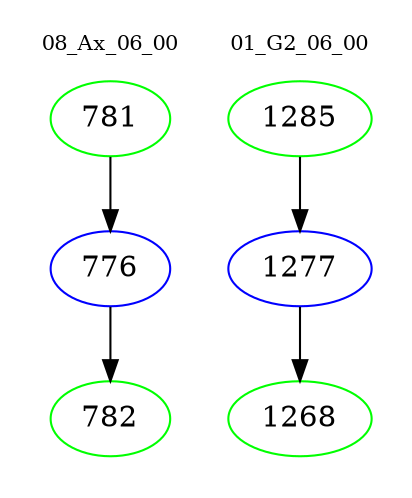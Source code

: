 digraph{
subgraph cluster_0 {
color = white
label = "08_Ax_06_00";
fontsize=10;
T0_781 [label="781", color="green"]
T0_781 -> T0_776 [color="black"]
T0_776 [label="776", color="blue"]
T0_776 -> T0_782 [color="black"]
T0_782 [label="782", color="green"]
}
subgraph cluster_1 {
color = white
label = "01_G2_06_00";
fontsize=10;
T1_1285 [label="1285", color="green"]
T1_1285 -> T1_1277 [color="black"]
T1_1277 [label="1277", color="blue"]
T1_1277 -> T1_1268 [color="black"]
T1_1268 [label="1268", color="green"]
}
}
